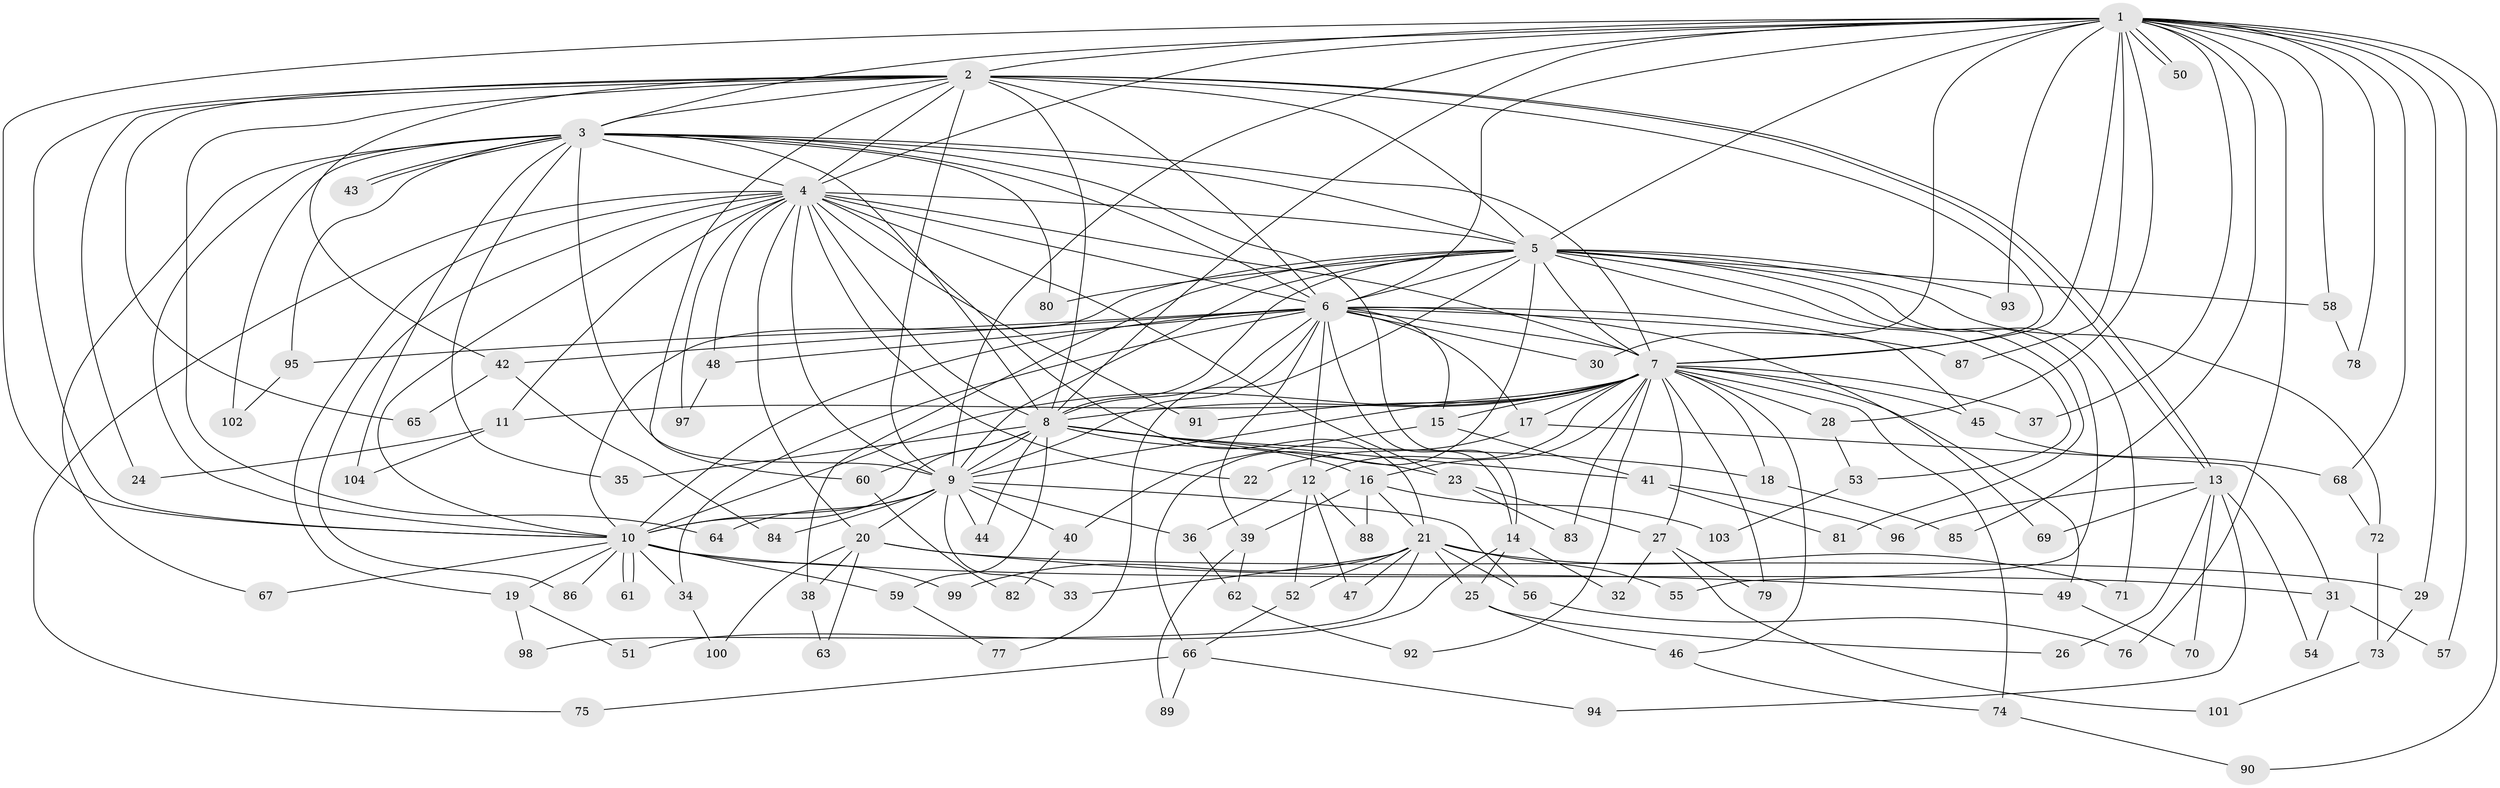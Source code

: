 // Generated by graph-tools (version 1.1) at 2025/43/03/09/25 04:43:21]
// undirected, 104 vertices, 233 edges
graph export_dot {
graph [start="1"]
  node [color=gray90,style=filled];
  1;
  2;
  3;
  4;
  5;
  6;
  7;
  8;
  9;
  10;
  11;
  12;
  13;
  14;
  15;
  16;
  17;
  18;
  19;
  20;
  21;
  22;
  23;
  24;
  25;
  26;
  27;
  28;
  29;
  30;
  31;
  32;
  33;
  34;
  35;
  36;
  37;
  38;
  39;
  40;
  41;
  42;
  43;
  44;
  45;
  46;
  47;
  48;
  49;
  50;
  51;
  52;
  53;
  54;
  55;
  56;
  57;
  58;
  59;
  60;
  61;
  62;
  63;
  64;
  65;
  66;
  67;
  68;
  69;
  70;
  71;
  72;
  73;
  74;
  75;
  76;
  77;
  78;
  79;
  80;
  81;
  82;
  83;
  84;
  85;
  86;
  87;
  88;
  89;
  90;
  91;
  92;
  93;
  94;
  95;
  96;
  97;
  98;
  99;
  100;
  101;
  102;
  103;
  104;
  1 -- 2;
  1 -- 3;
  1 -- 4;
  1 -- 5;
  1 -- 6;
  1 -- 7;
  1 -- 8;
  1 -- 9;
  1 -- 10;
  1 -- 28;
  1 -- 29;
  1 -- 30;
  1 -- 37;
  1 -- 50;
  1 -- 50;
  1 -- 57;
  1 -- 58;
  1 -- 68;
  1 -- 76;
  1 -- 78;
  1 -- 85;
  1 -- 87;
  1 -- 90;
  1 -- 93;
  2 -- 3;
  2 -- 4;
  2 -- 5;
  2 -- 6;
  2 -- 7;
  2 -- 8;
  2 -- 9;
  2 -- 10;
  2 -- 13;
  2 -- 13;
  2 -- 24;
  2 -- 42;
  2 -- 60;
  2 -- 64;
  2 -- 65;
  3 -- 4;
  3 -- 5;
  3 -- 6;
  3 -- 7;
  3 -- 8;
  3 -- 9;
  3 -- 10;
  3 -- 14;
  3 -- 35;
  3 -- 43;
  3 -- 43;
  3 -- 67;
  3 -- 80;
  3 -- 95;
  3 -- 102;
  3 -- 104;
  4 -- 5;
  4 -- 6;
  4 -- 7;
  4 -- 8;
  4 -- 9;
  4 -- 10;
  4 -- 11;
  4 -- 19;
  4 -- 20;
  4 -- 21;
  4 -- 22;
  4 -- 23;
  4 -- 48;
  4 -- 75;
  4 -- 86;
  4 -- 91;
  4 -- 97;
  5 -- 6;
  5 -- 7;
  5 -- 8;
  5 -- 9;
  5 -- 10;
  5 -- 38;
  5 -- 53;
  5 -- 55;
  5 -- 58;
  5 -- 66;
  5 -- 71;
  5 -- 72;
  5 -- 77;
  5 -- 80;
  5 -- 81;
  5 -- 93;
  6 -- 7;
  6 -- 8;
  6 -- 9;
  6 -- 10;
  6 -- 12;
  6 -- 14;
  6 -- 15;
  6 -- 17;
  6 -- 30;
  6 -- 34;
  6 -- 39;
  6 -- 42;
  6 -- 45;
  6 -- 48;
  6 -- 69;
  6 -- 87;
  6 -- 95;
  7 -- 8;
  7 -- 9;
  7 -- 10;
  7 -- 11;
  7 -- 12;
  7 -- 15;
  7 -- 16;
  7 -- 17;
  7 -- 18;
  7 -- 27;
  7 -- 28;
  7 -- 37;
  7 -- 45;
  7 -- 46;
  7 -- 49;
  7 -- 74;
  7 -- 79;
  7 -- 83;
  7 -- 91;
  7 -- 92;
  8 -- 9;
  8 -- 10;
  8 -- 16;
  8 -- 18;
  8 -- 23;
  8 -- 35;
  8 -- 41;
  8 -- 44;
  8 -- 59;
  8 -- 60;
  9 -- 10;
  9 -- 20;
  9 -- 33;
  9 -- 36;
  9 -- 40;
  9 -- 44;
  9 -- 56;
  9 -- 64;
  9 -- 84;
  10 -- 19;
  10 -- 31;
  10 -- 34;
  10 -- 59;
  10 -- 61;
  10 -- 61;
  10 -- 67;
  10 -- 86;
  10 -- 99;
  11 -- 24;
  11 -- 104;
  12 -- 36;
  12 -- 47;
  12 -- 52;
  12 -- 88;
  13 -- 26;
  13 -- 54;
  13 -- 69;
  13 -- 70;
  13 -- 94;
  13 -- 96;
  14 -- 25;
  14 -- 32;
  14 -- 51;
  15 -- 40;
  15 -- 41;
  16 -- 21;
  16 -- 39;
  16 -- 88;
  16 -- 103;
  17 -- 22;
  17 -- 31;
  18 -- 85;
  19 -- 51;
  19 -- 98;
  20 -- 29;
  20 -- 38;
  20 -- 49;
  20 -- 63;
  20 -- 100;
  21 -- 25;
  21 -- 33;
  21 -- 47;
  21 -- 52;
  21 -- 55;
  21 -- 56;
  21 -- 71;
  21 -- 98;
  21 -- 99;
  23 -- 27;
  23 -- 83;
  25 -- 26;
  25 -- 46;
  27 -- 32;
  27 -- 79;
  27 -- 101;
  28 -- 53;
  29 -- 73;
  31 -- 54;
  31 -- 57;
  34 -- 100;
  36 -- 62;
  38 -- 63;
  39 -- 62;
  39 -- 89;
  40 -- 82;
  41 -- 81;
  41 -- 96;
  42 -- 65;
  42 -- 84;
  45 -- 68;
  46 -- 74;
  48 -- 97;
  49 -- 70;
  52 -- 66;
  53 -- 103;
  56 -- 76;
  58 -- 78;
  59 -- 77;
  60 -- 82;
  62 -- 92;
  66 -- 75;
  66 -- 89;
  66 -- 94;
  68 -- 72;
  72 -- 73;
  73 -- 101;
  74 -- 90;
  95 -- 102;
}
